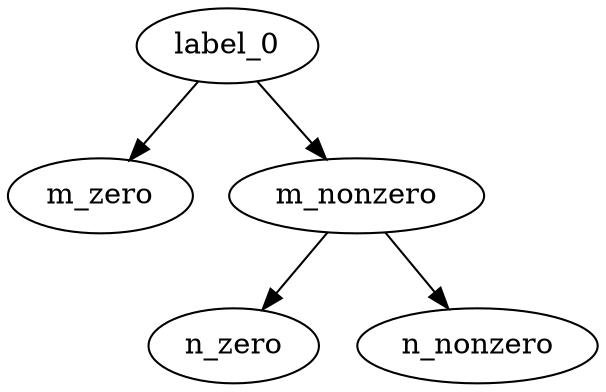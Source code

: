 digraph {
	label_0
	label_0 -> m_zero
	label_0 -> m_nonzero
	m_zero
	m_nonzero
	m_nonzero -> n_zero
	m_nonzero -> n_nonzero
	n_zero
	n_nonzero
}
